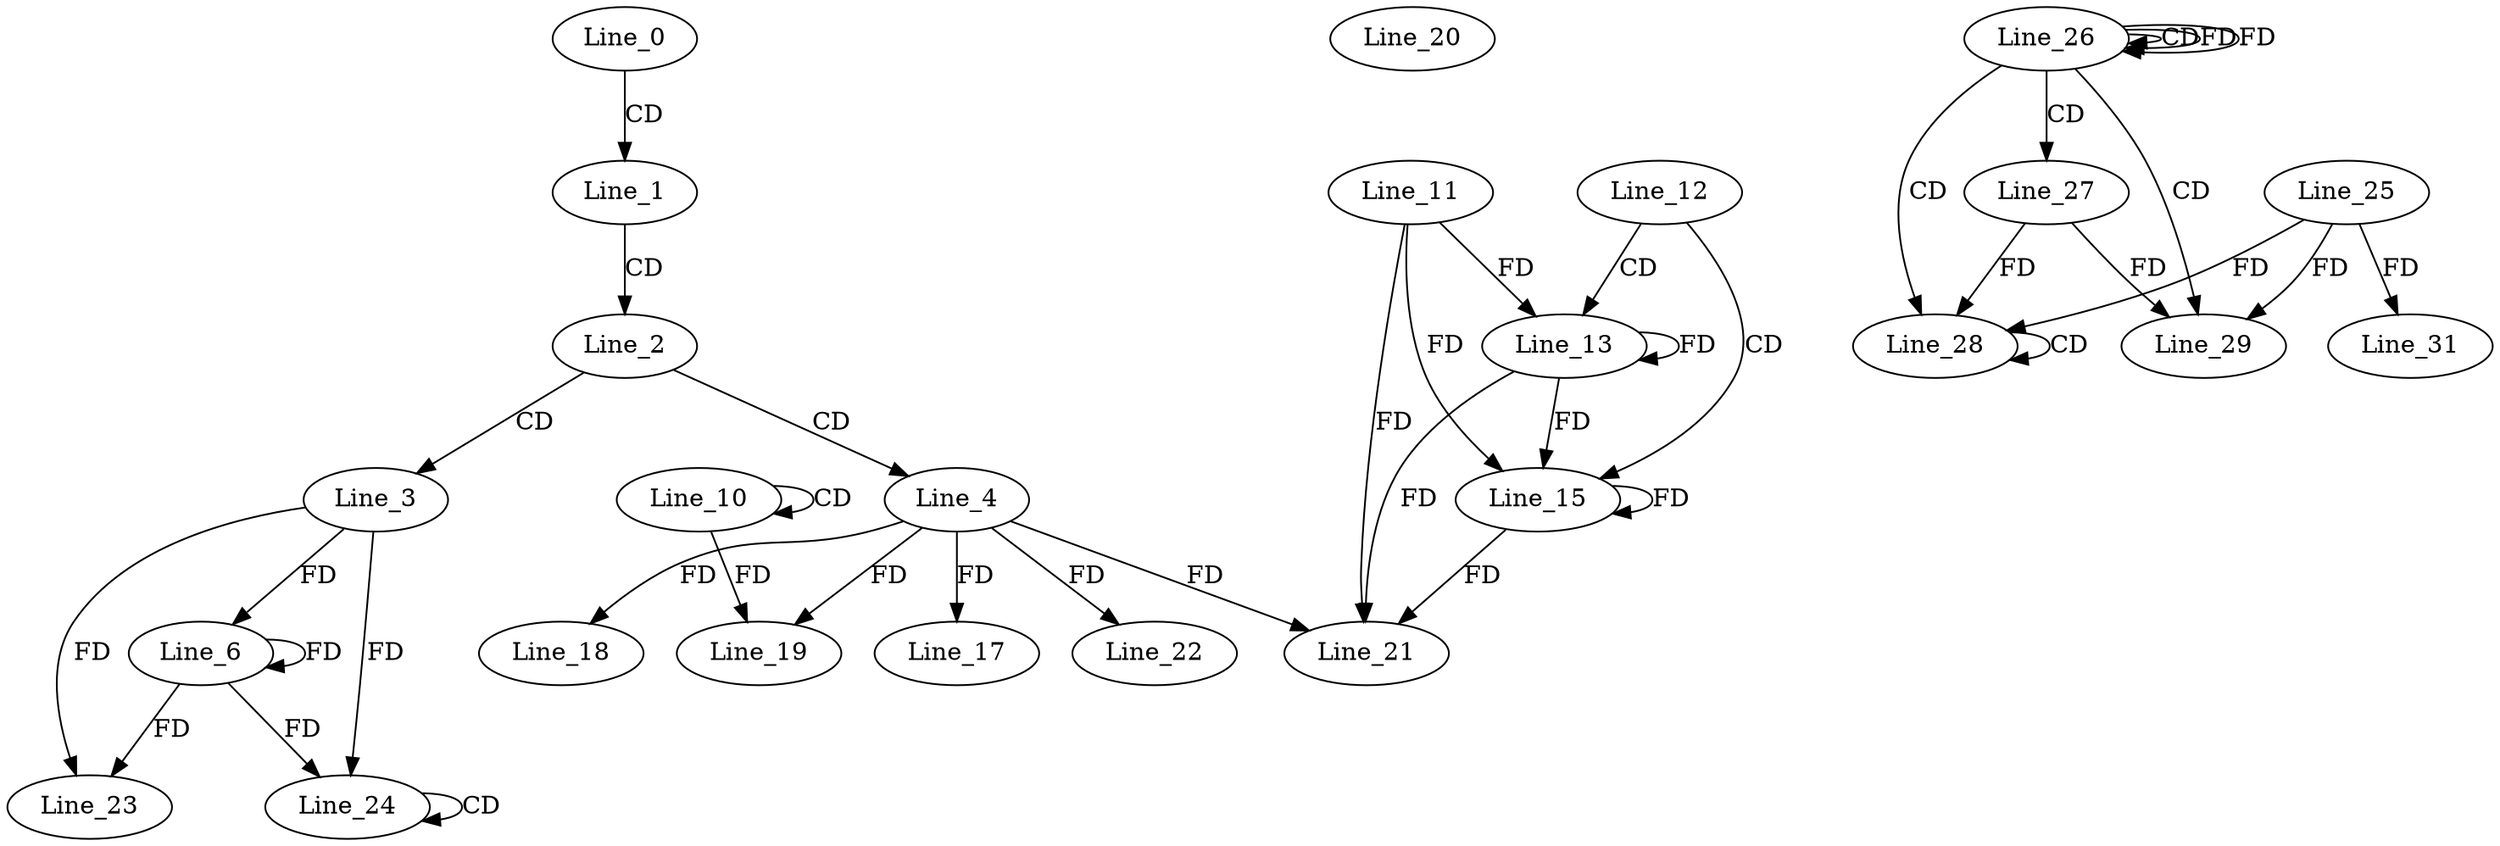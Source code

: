 digraph G {
  Line_0;
  Line_1;
  Line_2;
  Line_3;
  Line_4;
  Line_6;
  Line_6;
  Line_10;
  Line_10;
  Line_12;
  Line_13;
  Line_11;
  Line_13;
  Line_15;
  Line_15;
  Line_17;
  Line_18;
  Line_19;
  Line_19;
  Line_20;
  Line_21;
  Line_21;
  Line_22;
  Line_23;
  Line_24;
  Line_24;
  Line_26;
  Line_26;
  Line_26;
  Line_27;
  Line_28;
  Line_28;
  Line_25;
  Line_29;
  Line_29;
  Line_31;
  Line_0 -> Line_1 [ label="CD" ];
  Line_1 -> Line_2 [ label="CD" ];
  Line_2 -> Line_3 [ label="CD" ];
  Line_2 -> Line_4 [ label="CD" ];
  Line_3 -> Line_6 [ label="FD" ];
  Line_6 -> Line_6 [ label="FD" ];
  Line_10 -> Line_10 [ label="CD" ];
  Line_12 -> Line_13 [ label="CD" ];
  Line_11 -> Line_13 [ label="FD" ];
  Line_13 -> Line_13 [ label="FD" ];
  Line_12 -> Line_15 [ label="CD" ];
  Line_11 -> Line_15 [ label="FD" ];
  Line_13 -> Line_15 [ label="FD" ];
  Line_15 -> Line_15 [ label="FD" ];
  Line_4 -> Line_17 [ label="FD" ];
  Line_4 -> Line_18 [ label="FD" ];
  Line_4 -> Line_19 [ label="FD" ];
  Line_10 -> Line_19 [ label="FD" ];
  Line_4 -> Line_21 [ label="FD" ];
  Line_11 -> Line_21 [ label="FD" ];
  Line_13 -> Line_21 [ label="FD" ];
  Line_15 -> Line_21 [ label="FD" ];
  Line_4 -> Line_22 [ label="FD" ];
  Line_3 -> Line_23 [ label="FD" ];
  Line_6 -> Line_23 [ label="FD" ];
  Line_24 -> Line_24 [ label="CD" ];
  Line_3 -> Line_24 [ label="FD" ];
  Line_6 -> Line_24 [ label="FD" ];
  Line_26 -> Line_26 [ label="CD" ];
  Line_26 -> Line_26 [ label="FD" ];
  Line_26 -> Line_27 [ label="CD" ];
  Line_26 -> Line_28 [ label="CD" ];
  Line_27 -> Line_28 [ label="FD" ];
  Line_28 -> Line_28 [ label="CD" ];
  Line_25 -> Line_28 [ label="FD" ];
  Line_26 -> Line_29 [ label="CD" ];
  Line_25 -> Line_29 [ label="FD" ];
  Line_27 -> Line_29 [ label="FD" ];
  Line_25 -> Line_31 [ label="FD" ];
  Line_26 -> Line_26 [ label="FD" ];
}
